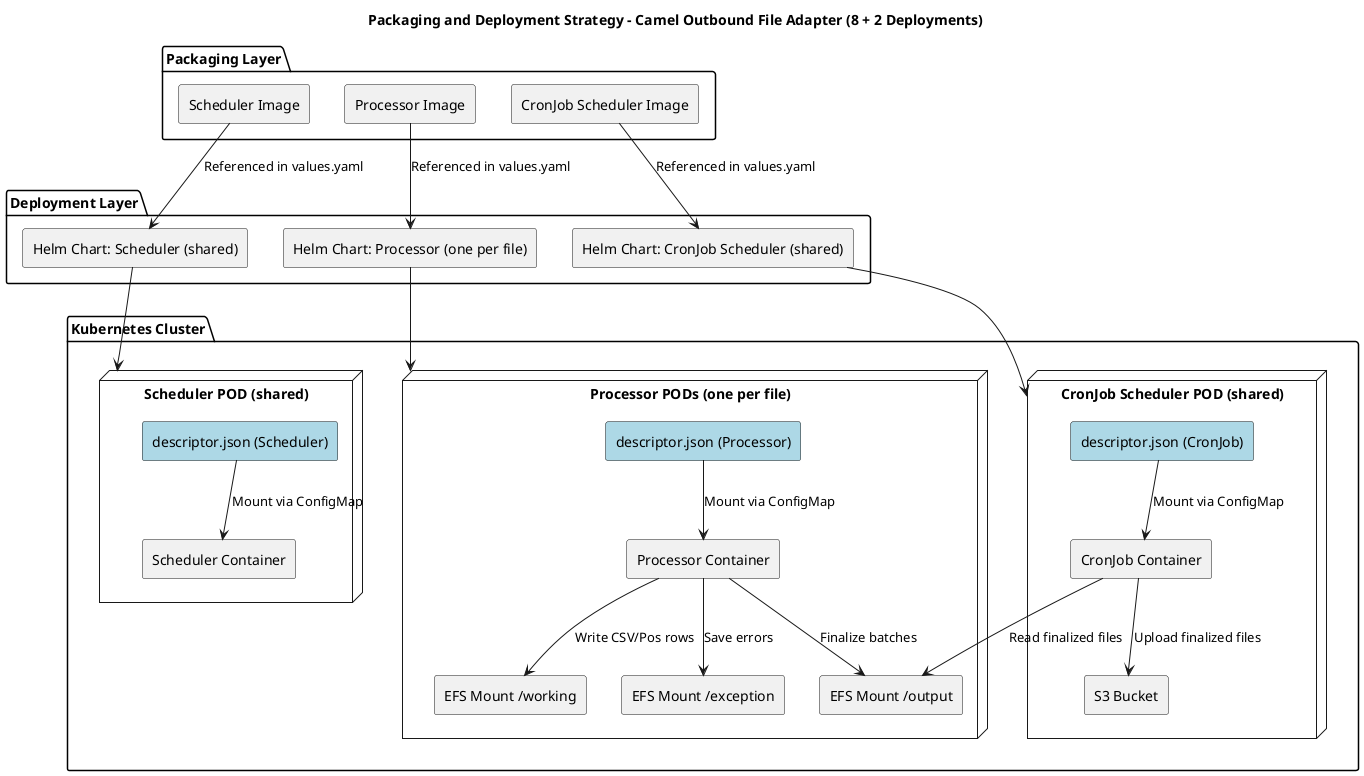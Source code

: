 @startuml
title Packaging and Deployment Strategy - Camel Outbound File Adapter (8 + 2 Deployments)

skinparam rectangle {
  BackgroundColor white
  BorderColor black
}
skinparam componentStyle rectangle

package "Packaging Layer" {
  [Scheduler Image]
  [Processor Image]
  [CronJob Scheduler Image]
}

package "Deployment Layer" {
  [Helm Chart: Scheduler (shared)]
  [Helm Chart: Processor (one per file)]
  [Helm Chart: CronJob Scheduler (shared)]
}

[Scheduler Image] --> [Helm Chart: Scheduler (shared)] : Referenced in values.yaml
[Processor Image] --> [Helm Chart: Processor (one per file)] : Referenced in values.yaml
[CronJob Scheduler Image] --> [Helm Chart: CronJob Scheduler (shared)] : Referenced in values.yaml

package "Kubernetes Cluster" {
  
  node "Scheduler POD (shared)" {
    [descriptor.json (Scheduler)] #LightBlue
    [Scheduler Container]
    [descriptor.json (Scheduler)] --> [Scheduler Container] : Mount via ConfigMap
  }

  node "Processor PODs (one per file)" {
    [descriptor.json (Processor)] #LightBlue
    [Processor Container]
    [descriptor.json (Processor)] --> [Processor Container] : Mount via ConfigMap
    [EFS Mount /working]
    [EFS Mount /exception]
    [EFS Mount /output]
    [Processor Container] --> [EFS Mount /working] : Write CSV/Pos rows
    [Processor Container] --> [EFS Mount /exception] : Save errors
    [Processor Container] --> [EFS Mount /output] : Finalize batches
  }

  node "CronJob Scheduler POD (shared)" {
    [descriptor.json (CronJob)] #LightBlue
    [CronJob Container]
    [descriptor.json (CronJob)] --> [CronJob Container] : Mount via ConfigMap
    [EFS Mount /output]
    [S3 Bucket]
    [CronJob Container] --> [EFS Mount /output] : Read finalized files
    [CronJob Container] --> [S3 Bucket] : Upload finalized files
  }
}

[Helm Chart: Scheduler (shared)] --> [Scheduler POD (shared)]
[Helm Chart: Processor (one per file)] --> [Processor PODs (one per file)]
[Helm Chart: CronJob Scheduler (shared)] --> [CronJob Scheduler POD (shared)]

@enduml